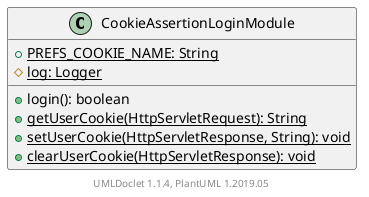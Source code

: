 @startuml

    class CookieAssertionLoginModule [[CookieAssertionLoginModule.html]] {
        {static} +PREFS_COOKIE_NAME: String
        {static} #log: Logger
        +login(): boolean
        {static} +getUserCookie(HttpServletRequest): String
        {static} +setUserCookie(HttpServletResponse, String): void
        {static} +clearUserCookie(HttpServletResponse): void
    }


    center footer UMLDoclet 1.1.4, PlantUML 1.2019.05
@enduml
